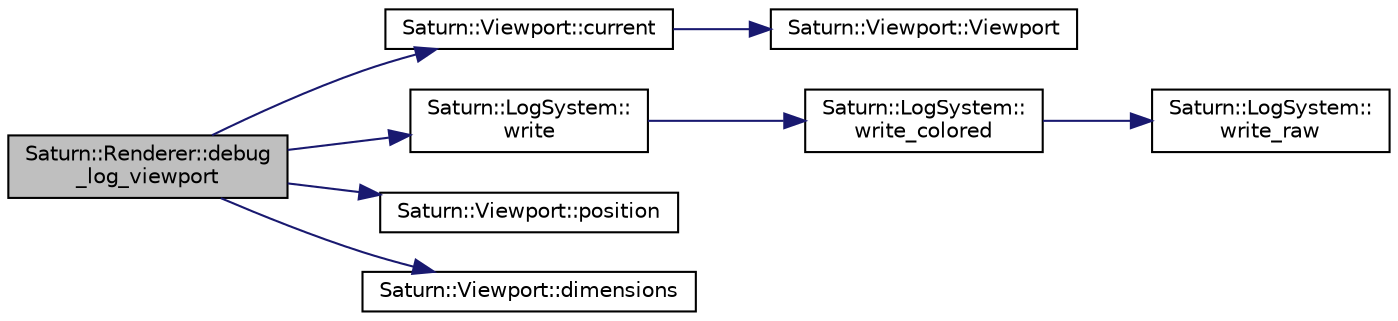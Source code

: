 digraph "Saturn::Renderer::debug_log_viewport"
{
  edge [fontname="Helvetica",fontsize="10",labelfontname="Helvetica",labelfontsize="10"];
  node [fontname="Helvetica",fontsize="10",shape=record];
  rankdir="LR";
  Node14 [label="Saturn::Renderer::debug\l_log_viewport",height=0.2,width=0.4,color="black", fillcolor="grey75", style="filled", fontcolor="black"];
  Node14 -> Node15 [color="midnightblue",fontsize="10",style="solid",fontname="Helvetica"];
  Node15 [label="Saturn::Viewport::current",height=0.2,width=0.4,color="black", fillcolor="white", style="filled",URL="$class_saturn_1_1_viewport.html#ae1d00a96641eb4f3c945c74402157f6d"];
  Node15 -> Node16 [color="midnightblue",fontsize="10",style="solid",fontname="Helvetica"];
  Node16 [label="Saturn::Viewport::Viewport",height=0.2,width=0.4,color="black", fillcolor="white", style="filled",URL="$class_saturn_1_1_viewport.html#a4b10eda1f925d596a3b7fcc3c79b3342"];
  Node14 -> Node17 [color="midnightblue",fontsize="10",style="solid",fontname="Helvetica"];
  Node17 [label="Saturn::LogSystem::\lwrite",height=0.2,width=0.4,color="black", fillcolor="white", style="filled",URL="$class_saturn_1_1_log_system.html#a81bd1711a0ed95e64bd345aa7681217e"];
  Node17 -> Node18 [color="midnightblue",fontsize="10",style="solid",fontname="Helvetica"];
  Node18 [label="Saturn::LogSystem::\lwrite_colored",height=0.2,width=0.4,color="black", fillcolor="white", style="filled",URL="$class_saturn_1_1_log_system.html#a477ee92097499a28744de407fb12c0dd"];
  Node18 -> Node19 [color="midnightblue",fontsize="10",style="solid",fontname="Helvetica"];
  Node19 [label="Saturn::LogSystem::\lwrite_raw",height=0.2,width=0.4,color="black", fillcolor="white", style="filled",URL="$class_saturn_1_1_log_system.html#a9d333bbbee49a558628d431b7d4121e9"];
  Node14 -> Node20 [color="midnightblue",fontsize="10",style="solid",fontname="Helvetica"];
  Node20 [label="Saturn::Viewport::position",height=0.2,width=0.4,color="black", fillcolor="white", style="filled",URL="$class_saturn_1_1_viewport.html#ae430a90f83a57f04e75e6e8be9a97cfb"];
  Node14 -> Node21 [color="midnightblue",fontsize="10",style="solid",fontname="Helvetica"];
  Node21 [label="Saturn::Viewport::dimensions",height=0.2,width=0.4,color="black", fillcolor="white", style="filled",URL="$class_saturn_1_1_viewport.html#a37810a2ffacf7d4698e900865559a1a9"];
}

